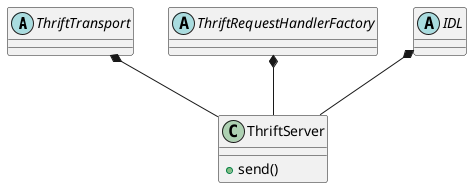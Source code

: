 @startuml

abstract ThriftTransport
abstract ThriftRequestHandlerFactory
abstract IDL

class ThriftServer {
  +send()
}

IDL *-- ThriftServer
ThriftTransport *-- ThriftServer
ThriftRequestHandlerFactory *-- ThriftServer

@enduml
